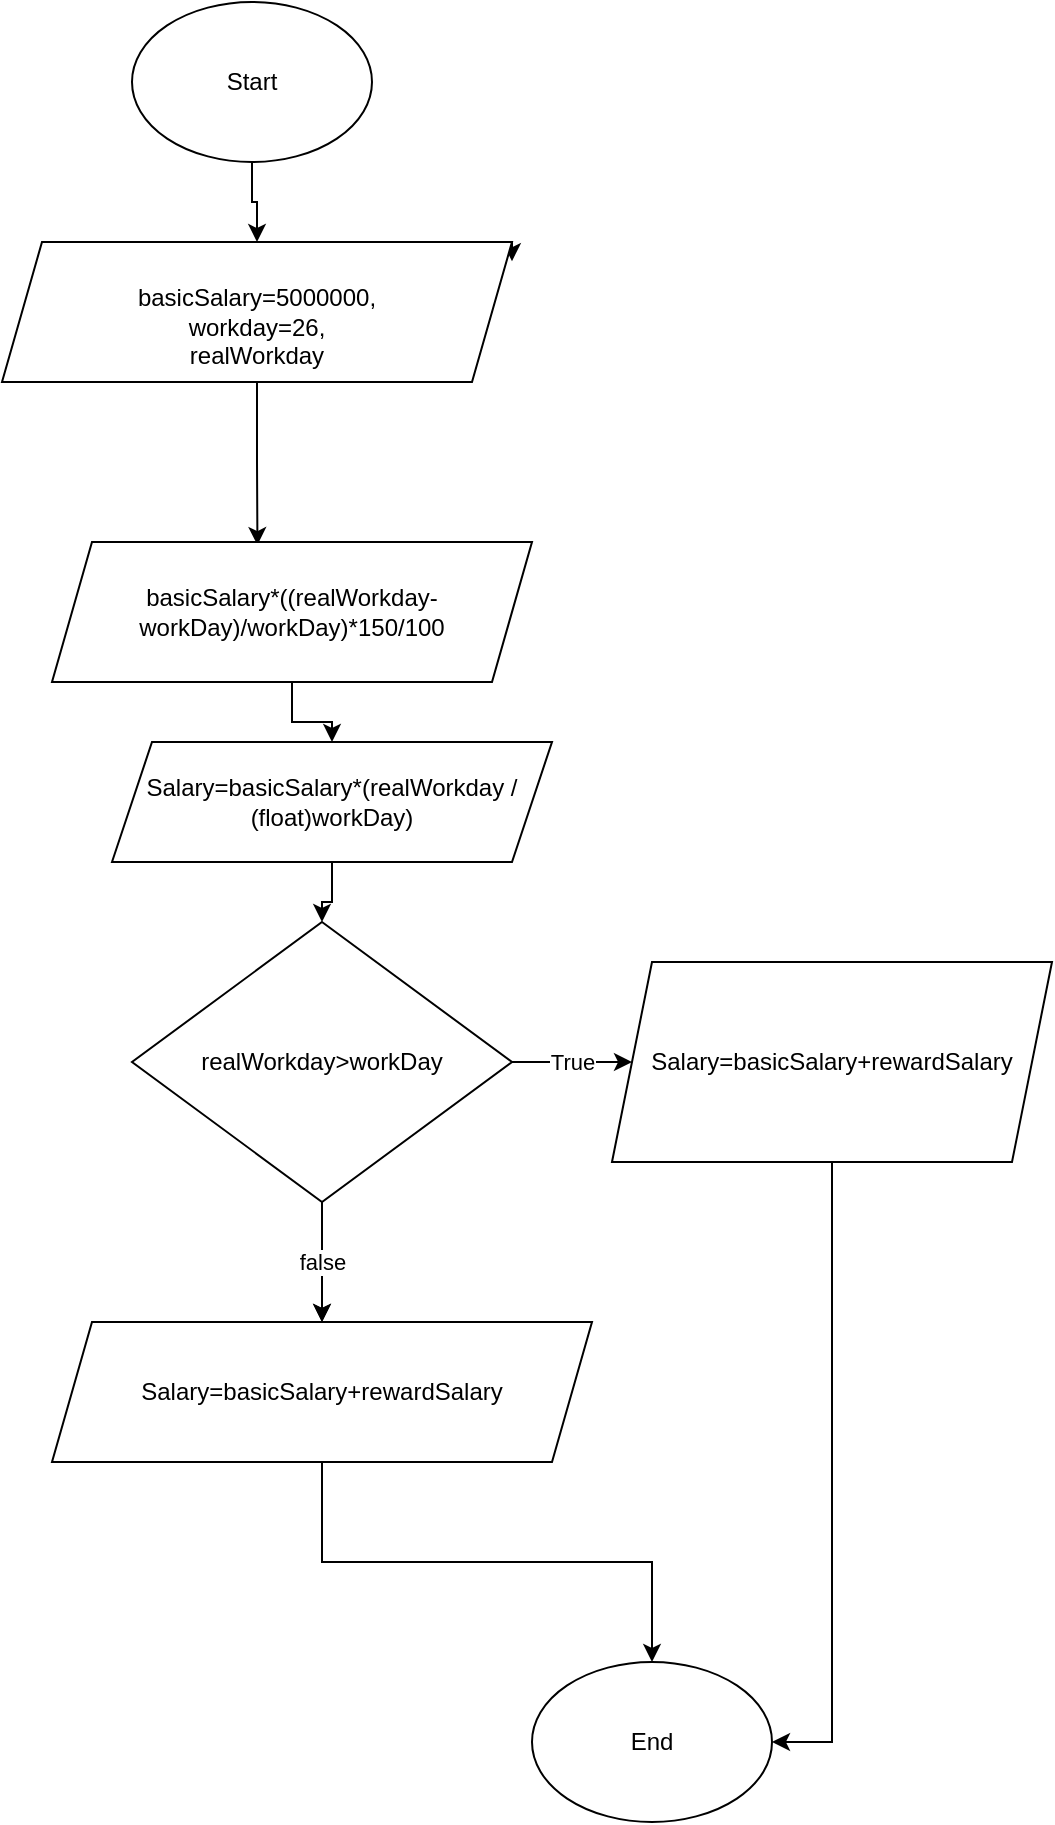 <mxfile version="20.8.16" type="device"><diagram id="C5RBs43oDa-KdzZeNtuy" name="Page-1"><mxGraphModel dx="934" dy="611" grid="1" gridSize="10" guides="1" tooltips="1" connect="1" arrows="1" fold="1" page="1" pageScale="1" pageWidth="827" pageHeight="1169" math="0" shadow="0"><root><mxCell id="WIyWlLk6GJQsqaUBKTNV-0"/><mxCell id="WIyWlLk6GJQsqaUBKTNV-1" parent="WIyWlLk6GJQsqaUBKTNV-0"/><mxCell id="puXE7-NZLGhImDtwnXu1-9" style="edgeStyle=orthogonalEdgeStyle;rounded=0;orthogonalLoop=1;jettySize=auto;html=1;entryX=0.5;entryY=0;entryDx=0;entryDy=0;" edge="1" parent="WIyWlLk6GJQsqaUBKTNV-1" source="puXE7-NZLGhImDtwnXu1-0" target="puXE7-NZLGhImDtwnXu1-1"><mxGeometry relative="1" as="geometry"/></mxCell><mxCell id="puXE7-NZLGhImDtwnXu1-0" value="Start" style="ellipse;whiteSpace=wrap;html=1;" vertex="1" parent="WIyWlLk6GJQsqaUBKTNV-1"><mxGeometry x="270" y="30" width="120" height="80" as="geometry"/></mxCell><mxCell id="puXE7-NZLGhImDtwnXu1-5" style="edgeStyle=orthogonalEdgeStyle;rounded=0;orthogonalLoop=1;jettySize=auto;html=1;entryX=0.428;entryY=0.022;entryDx=0;entryDy=0;entryPerimeter=0;" edge="1" parent="WIyWlLk6GJQsqaUBKTNV-1" source="puXE7-NZLGhImDtwnXu1-1" target="puXE7-NZLGhImDtwnXu1-3"><mxGeometry relative="1" as="geometry"/></mxCell><mxCell id="puXE7-NZLGhImDtwnXu1-10" style="edgeStyle=orthogonalEdgeStyle;rounded=0;orthogonalLoop=1;jettySize=auto;html=1;exitX=1;exitY=0;exitDx=0;exitDy=0;" edge="1" parent="WIyWlLk6GJQsqaUBKTNV-1" source="puXE7-NZLGhImDtwnXu1-1"><mxGeometry relative="1" as="geometry"><mxPoint x="460.0" y="159.588" as="targetPoint"/></mxGeometry></mxCell><mxCell id="puXE7-NZLGhImDtwnXu1-1" value="&lt;br&gt;basicSalary=5000000,&lt;br&gt;workday=26,&lt;br&gt;realWorkday" style="shape=parallelogram;perimeter=parallelogramPerimeter;whiteSpace=wrap;html=1;fixedSize=1;" vertex="1" parent="WIyWlLk6GJQsqaUBKTNV-1"><mxGeometry x="205" y="150" width="255" height="70" as="geometry"/></mxCell><mxCell id="puXE7-NZLGhImDtwnXu1-14" style="edgeStyle=orthogonalEdgeStyle;rounded=0;orthogonalLoop=1;jettySize=auto;html=1;" edge="1" parent="WIyWlLk6GJQsqaUBKTNV-1" source="puXE7-NZLGhImDtwnXu1-2" target="puXE7-NZLGhImDtwnXu1-7"><mxGeometry relative="1" as="geometry"/></mxCell><mxCell id="puXE7-NZLGhImDtwnXu1-16" value="True" style="edgeStyle=orthogonalEdgeStyle;rounded=0;orthogonalLoop=1;jettySize=auto;html=1;entryX=0;entryY=0.5;entryDx=0;entryDy=0;" edge="1" parent="WIyWlLk6GJQsqaUBKTNV-1" source="puXE7-NZLGhImDtwnXu1-2" target="puXE7-NZLGhImDtwnXu1-15"><mxGeometry relative="1" as="geometry"/></mxCell><mxCell id="puXE7-NZLGhImDtwnXu1-17" value="false" style="edgeStyle=orthogonalEdgeStyle;rounded=0;orthogonalLoop=1;jettySize=auto;html=1;" edge="1" parent="WIyWlLk6GJQsqaUBKTNV-1" source="puXE7-NZLGhImDtwnXu1-2" target="puXE7-NZLGhImDtwnXu1-7"><mxGeometry relative="1" as="geometry"/></mxCell><mxCell id="puXE7-NZLGhImDtwnXu1-2" value="realWorkday&amp;gt;workDay" style="rhombus;whiteSpace=wrap;html=1;" vertex="1" parent="WIyWlLk6GJQsqaUBKTNV-1"><mxGeometry x="270" y="490" width="190" height="140" as="geometry"/></mxCell><mxCell id="puXE7-NZLGhImDtwnXu1-12" style="edgeStyle=orthogonalEdgeStyle;rounded=0;orthogonalLoop=1;jettySize=auto;html=1;" edge="1" parent="WIyWlLk6GJQsqaUBKTNV-1" source="puXE7-NZLGhImDtwnXu1-3" target="puXE7-NZLGhImDtwnXu1-8"><mxGeometry relative="1" as="geometry"/></mxCell><mxCell id="puXE7-NZLGhImDtwnXu1-3" value="basicSalary*((realWorkday-workDay)/workDay)*150/100" style="shape=parallelogram;perimeter=parallelogramPerimeter;whiteSpace=wrap;html=1;fixedSize=1;" vertex="1" parent="WIyWlLk6GJQsqaUBKTNV-1"><mxGeometry x="230" y="300" width="240" height="70" as="geometry"/></mxCell><mxCell id="puXE7-NZLGhImDtwnXu1-19" style="edgeStyle=orthogonalEdgeStyle;rounded=0;orthogonalLoop=1;jettySize=auto;html=1;" edge="1" parent="WIyWlLk6GJQsqaUBKTNV-1" source="puXE7-NZLGhImDtwnXu1-7" target="puXE7-NZLGhImDtwnXu1-18"><mxGeometry relative="1" as="geometry"/></mxCell><mxCell id="puXE7-NZLGhImDtwnXu1-7" value="Salary=basicSalary+rewardSalary" style="shape=parallelogram;perimeter=parallelogramPerimeter;whiteSpace=wrap;html=1;fixedSize=1;" vertex="1" parent="WIyWlLk6GJQsqaUBKTNV-1"><mxGeometry x="230" y="690" width="270" height="70" as="geometry"/></mxCell><mxCell id="puXE7-NZLGhImDtwnXu1-13" style="edgeStyle=orthogonalEdgeStyle;rounded=0;orthogonalLoop=1;jettySize=auto;html=1;entryX=0.5;entryY=0;entryDx=0;entryDy=0;" edge="1" parent="WIyWlLk6GJQsqaUBKTNV-1" source="puXE7-NZLGhImDtwnXu1-8" target="puXE7-NZLGhImDtwnXu1-2"><mxGeometry relative="1" as="geometry"/></mxCell><mxCell id="puXE7-NZLGhImDtwnXu1-8" value="Salary=basicSalary*(realWorkday / (float)workDay)" style="shape=parallelogram;perimeter=parallelogramPerimeter;whiteSpace=wrap;html=1;fixedSize=1;" vertex="1" parent="WIyWlLk6GJQsqaUBKTNV-1"><mxGeometry x="260" y="400" width="220" height="60" as="geometry"/></mxCell><mxCell id="puXE7-NZLGhImDtwnXu1-20" style="edgeStyle=orthogonalEdgeStyle;rounded=0;orthogonalLoop=1;jettySize=auto;html=1;entryX=1;entryY=0.5;entryDx=0;entryDy=0;" edge="1" parent="WIyWlLk6GJQsqaUBKTNV-1" source="puXE7-NZLGhImDtwnXu1-15" target="puXE7-NZLGhImDtwnXu1-18"><mxGeometry relative="1" as="geometry"/></mxCell><mxCell id="puXE7-NZLGhImDtwnXu1-15" value="Salary=basicSalary+rewardSalary" style="shape=parallelogram;perimeter=parallelogramPerimeter;whiteSpace=wrap;html=1;fixedSize=1;" vertex="1" parent="WIyWlLk6GJQsqaUBKTNV-1"><mxGeometry x="510" y="510" width="220" height="100" as="geometry"/></mxCell><mxCell id="puXE7-NZLGhImDtwnXu1-18" value="End" style="ellipse;whiteSpace=wrap;html=1;" vertex="1" parent="WIyWlLk6GJQsqaUBKTNV-1"><mxGeometry x="470" y="860" width="120" height="80" as="geometry"/></mxCell></root></mxGraphModel></diagram></mxfile>